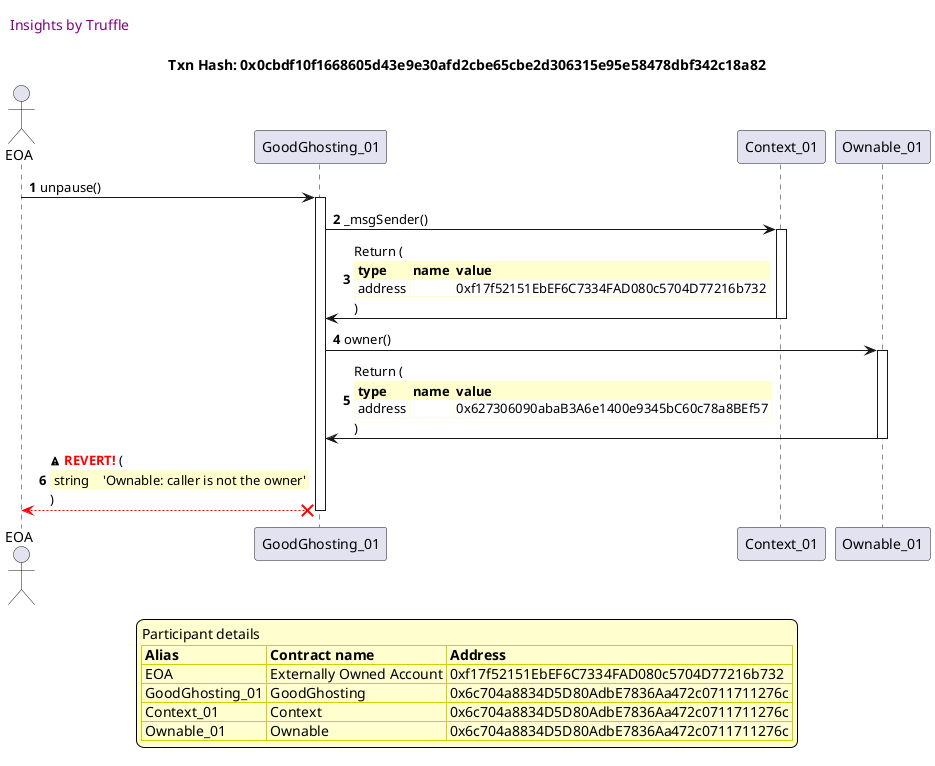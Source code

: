

@startuml

autonumber
skinparam legendBackgroundColor #FEFECE

<style>
      header {
        HorizontalAlignment left
        FontColor purple
        FontSize 14
        Padding 10
      }
    </style>

header Insights by Truffle

title Txn Hash: 0x0cbdf10f1668605d43e9e30afd2cbe65cbe2d306315e95e58478dbf342c18a82


actor EOA as "EOA"
participant GoodGhosting_01 as "GoodGhosting_01"
participant Context_01 as "Context_01"
participant Ownable_01 as "Ownable_01"

"EOA" -> "GoodGhosting_01" ++: unpause()
"GoodGhosting_01" -> "Context_01" ++: _msgSender()
"Context_01" -> "GoodGhosting_01" --: Return (\n\
<#FEFECE,#FEFECE>|= type |= name |= value |\n\
| address |  | 0xf17f52151EbEF6C7334FAD080c5704D77216b732 |\n\
)
"GoodGhosting_01" -> "Ownable_01" ++: owner()
"Ownable_01" -> "GoodGhosting_01" --: Return (\n\
<#FEFECE,#FEFECE>|= type |= name |= value |\n\
| address |  | 0x627306090abaB3A6e1400e9345bC60c78a8BEf57 |\n\
)
"GoodGhosting_01" x-[#red]-> "EOA" --: <&warning> <color #red>**REVERT!**</color> (\n\
<#FEFECE,#FEFECE>| string |  | 'Ownable: caller is not the owner' |\n\
)
deactivate "GoodGhosting_01"

legend
Participant details
<#FEFECE,#D0D000>|= Alias |= Contract name |= Address |
<#FEFECE>| EOA | Externally Owned Account | 0xf17f52151EbEF6C7334FAD080c5704D77216b732 |
<#FEFECE>| GoodGhosting_01 | GoodGhosting | 0x6c704a8834D5D80AdbE7836Aa472c0711711276c |
<#FEFECE>| Context_01 | Context | 0x6c704a8834D5D80AdbE7836Aa472c0711711276c |
<#FEFECE>| Ownable_01 | Ownable | 0x6c704a8834D5D80AdbE7836Aa472c0711711276c |
endlegend

@enduml